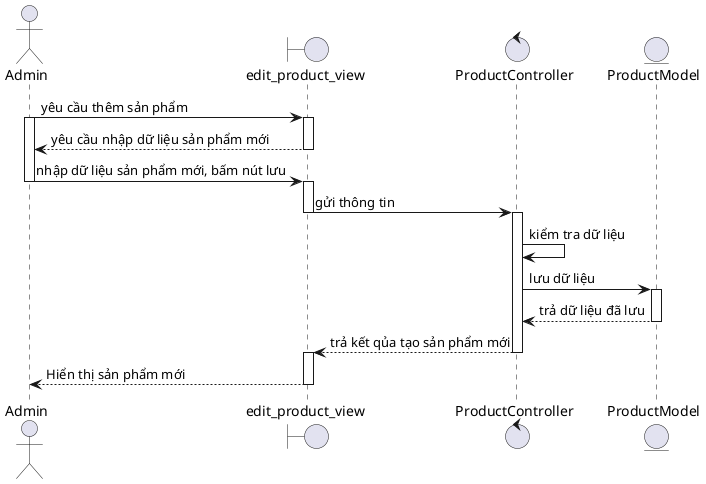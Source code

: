 @startuml
actor Admin
boundary edit_product_view
control ProductController
entity ProductModel

Admin -> edit_product_view : yêu cầu thêm sản phẩm
activate Admin
activate edit_product_view
edit_product_view --> Admin :yêu cầu nhập dữ liệu sản phẩm mới
deactivate edit_product_view
Admin -> edit_product_view : nhập dữ liệu sản phẩm mới, bấm nút lưu
deactivate Admin
activate edit_product_view
edit_product_view -> ProductController: gửi thông tin 
deactivate edit_product_view
activate ProductController
ProductController -> ProductController : kiểm tra dữ liệu
ProductController -> ProductModel : lưu dữ liệu
activate ProductModel
ProductModel --> ProductController : trả dữ liệu đã lưu
deactivate ProductModel
ProductController --> edit_product_view: trả kết qủa tạo sản phẩm mới
deactivate ProductController
activate edit_product_view
edit_product_view --> Admin: Hiển thị sản phẩm mới
deactivate edit_product_view

@enduml
